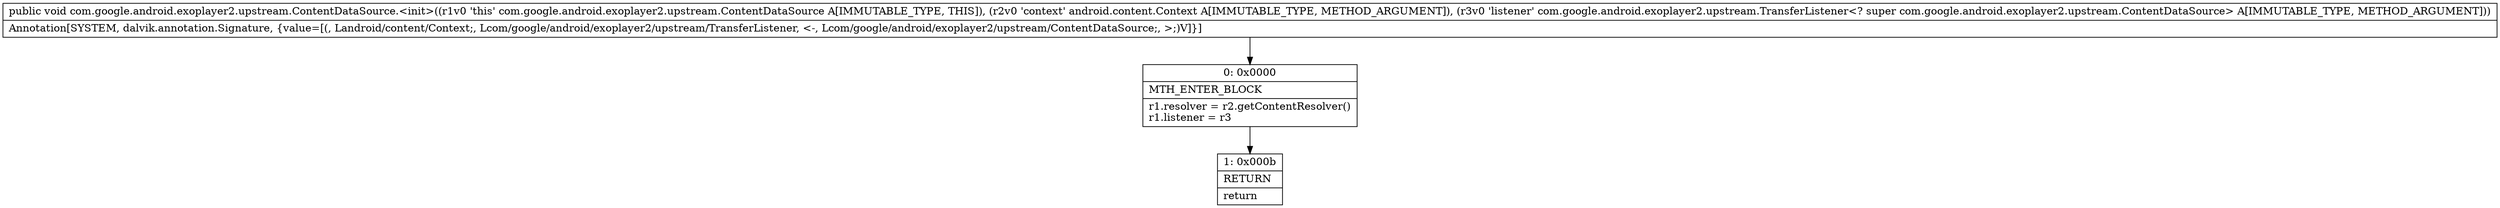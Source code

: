 digraph "CFG forcom.google.android.exoplayer2.upstream.ContentDataSource.\<init\>(Landroid\/content\/Context;Lcom\/google\/android\/exoplayer2\/upstream\/TransferListener;)V" {
Node_0 [shape=record,label="{0\:\ 0x0000|MTH_ENTER_BLOCK\l|r1.resolver = r2.getContentResolver()\lr1.listener = r3\l}"];
Node_1 [shape=record,label="{1\:\ 0x000b|RETURN\l|return\l}"];
MethodNode[shape=record,label="{public void com.google.android.exoplayer2.upstream.ContentDataSource.\<init\>((r1v0 'this' com.google.android.exoplayer2.upstream.ContentDataSource A[IMMUTABLE_TYPE, THIS]), (r2v0 'context' android.content.Context A[IMMUTABLE_TYPE, METHOD_ARGUMENT]), (r3v0 'listener' com.google.android.exoplayer2.upstream.TransferListener\<? super com.google.android.exoplayer2.upstream.ContentDataSource\> A[IMMUTABLE_TYPE, METHOD_ARGUMENT]))  | Annotation[SYSTEM, dalvik.annotation.Signature, \{value=[(, Landroid\/content\/Context;, Lcom\/google\/android\/exoplayer2\/upstream\/TransferListener, \<\-, Lcom\/google\/android\/exoplayer2\/upstream\/ContentDataSource;, \>;)V]\}]\l}"];
MethodNode -> Node_0;
Node_0 -> Node_1;
}

